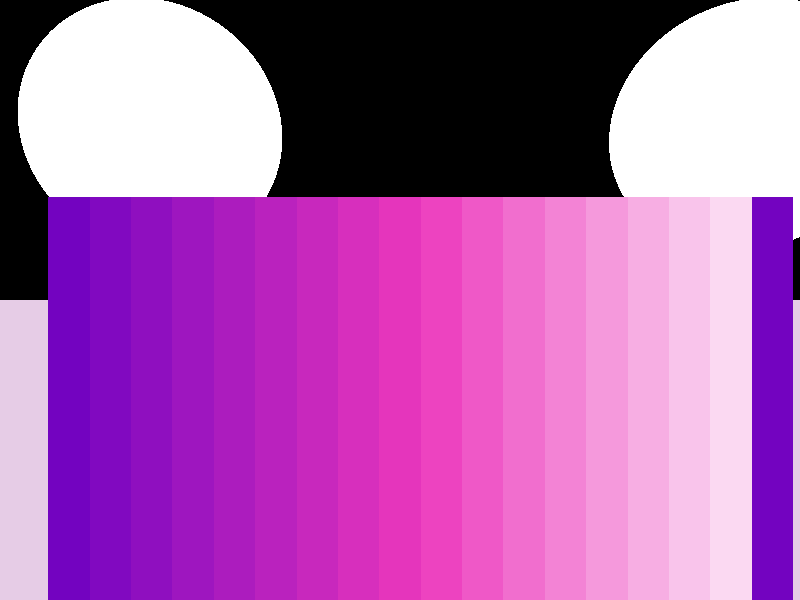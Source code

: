 camera {
  location <0, 0, -15>  
  up <0, 1, 0>  
  right <1.333, 0, 0>  
  look_at <0, 0, 0>  
}

light_source {<10, 10, -10> color rgb <3.5, 3.5, 3.5>}

light_source {<-10, 10, -10> color rgb <1.5, 1.5, 1.5>}

plane { <0, 1, 0>, -12
  pigment { color rgb <0.9, 0.8, 0.9> }
  finish {
     ambient 0.3 diffuse 0.5 specular 0 roughness 0 ior 0 reflection 0.6 refraction 0
  }
  translate <0, 0, 0>
  scale <1, 1, 1>
  rotate <0, 0, 0>
}

box { <-0.5, -0.5, -0.5>, <0.5, 0.5, 0.5>
  pigment { color rgb <0.45098, 0.0117647, 0.752941> }
  finish {
     ambient 0.2 diffuse 0.4 specular 0 roughness 0 ior 0 reflection 0.8 refraction 0
  }
  translate <-8, -7, 0>
  scale <1, 1, 1>
  rotate <0, 0, 0>
}

box { <-0.5, -0.5, -0.5>, <0.5, 0.5, 0.5>
  pigment { color rgb <0.45098, 0.0117647, 0.752941> }
  finish {
     ambient 0.2 diffuse 0.4 specular 0 roughness 0 ior 0 reflection 0.8 refraction 0
  }
  translate <-8, -6, 0>
  scale <1, 1, 1>
  rotate <0, 0, 0>
}

box { <-0.5, -0.5, -0.5>, <0.5, 0.5, 0.5>
  pigment { color rgb <0.45098, 0.0117647, 0.752941> }
  finish {
     ambient 0.2 diffuse 0.4 specular 0 roughness 0 ior 0 reflection 0.8 refraction 0
  }
  translate <-8, -5, 0>
  scale <1, 1, 1>
  rotate <0, 0, 0>
}

box { <-0.5, -0.5, -0.5>, <0.5, 0.5, 0.5>
  pigment { color rgb <0.45098, 0.0117647, 0.752941> }
  finish {
     ambient 0.2 diffuse 0.4 specular 0 roughness 0 ior 0 reflection 0.8 refraction 0
  }
  translate <-8, -4, 0>
  scale <1, 1, 1>
  rotate <0, 0, 0>
}

box { <-0.5, -0.5, -0.5>, <0.5, 0.5, 0.5>
  pigment { color rgb <0.45098, 0.0117647, 0.752941> }
  finish {
     ambient 0.2 diffuse 0.4 specular 0 roughness 0 ior 0 reflection 0.8 refraction 0
  }
  translate <-8, -3, 0>
  scale <1, 1, 1>
  rotate <0, 0, 0>
}

box { <-0.5, -0.5, -0.5>, <0.5, 0.5, 0.5>
  pigment { color rgb <0.45098, 0.0117647, 0.752941> }
  finish {
     ambient 0.2 diffuse 0.4 specular 0 roughness 0 ior 0 reflection 0.8 refraction 0
  }
  translate <-8, -2, 0>
  scale <1, 1, 1>
  rotate <0, 0, 0>
}

box { <-0.5, -0.5, -0.5>, <0.5, 0.5, 0.5>
  pigment { color rgb <0.45098, 0.0117647, 0.752941> }
  finish {
     ambient 0.2 diffuse 0.4 specular 0 roughness 0 ior 0 reflection 0.8 refraction 0
  }
  translate <-8, -1, 0>
  scale <1, 1, 1>
  rotate <0, 0, 0>
}

box { <-0.5, -0.5, -0.5>, <0.5, 0.5, 0.5>
  pigment { color rgb <0.45098, 0.0117647, 0.752941> }
  finish {
     ambient 0.2 diffuse 0.4 specular 0 roughness 0 ior 0 reflection 0.8 refraction 0
  }
  translate <-8, 0, 0>
  scale <1, 1, 1>
  rotate <0, 0, 0>
}

box { <-0.5, -0.5, -0.5>, <0.5, 0.5, 0.5>
  pigment { color rgb <0.45098, 0.0117647, 0.752941> }
  finish {
     ambient 0.2 diffuse 0.4 specular 0 roughness 0 ior 0 reflection 0.8 refraction 0
  }
  translate <-8, 1, 0>
  scale <1, 1, 1>
  rotate <0, 0, 0>
}

box { <-0.5, -0.5, -0.5>, <0.5, 0.5, 0.5>
  pigment { color rgb <0.45098, 0.0117647, 0.752941> }
  finish {
     ambient 0.2 diffuse 0.4 specular 0 roughness 0 ior 0 reflection 0.8 refraction 0
  }
  translate <-8, 2, 0>
  scale <1, 1, 1>
  rotate <0, 0, 0>
}

box { <-0.5, -0.5, -0.5>, <0.5, 0.5, 0.5>
  pigment { color rgb <0.506805, 0.0362168, 0.751096> }
  finish {
     ambient 0.2 diffuse 0.4 specular 0 roughness 0 ior 0 reflection 0.8 refraction 0
  }
  translate <-7, -7, 0>
  scale <1, 1, 1>
  rotate <0, 0, 0>
}

box { <-0.5, -0.5, -0.5>, <0.5, 0.5, 0.5>
  pigment { color rgb <0.506805, 0.0362168, 0.751096> }
  finish {
     ambient 0.2 diffuse 0.4 specular 0 roughness 0 ior 0 reflection 0.8 refraction 0
  }
  translate <-7, -6, 0>
  scale <1, 1, 1>
  rotate <0, 0, 0>
}

box { <-0.5, -0.5, -0.5>, <0.5, 0.5, 0.5>
  pigment { color rgb <0.506805, 0.0362168, 0.751096> }
  finish {
     ambient 0.2 diffuse 0.4 specular 0 roughness 0 ior 0 reflection 0.8 refraction 0
  }
  translate <-7, -5, 0>
  scale <1, 1, 1>
  rotate <0, 0, 0>
}

box { <-0.5, -0.5, -0.5>, <0.5, 0.5, 0.5>
  pigment { color rgb <0.506805, 0.0362168, 0.751096> }
  finish {
     ambient 0.2 diffuse 0.4 specular 0 roughness 0 ior 0 reflection 0.8 refraction 0
  }
  translate <-7, -4, 0>
  scale <1, 1, 1>
  rotate <0, 0, 0>
}

box { <-0.5, -0.5, -0.5>, <0.5, 0.5, 0.5>
  pigment { color rgb <0.506805, 0.0362168, 0.751096> }
  finish {
     ambient 0.2 diffuse 0.4 specular 0 roughness 0 ior 0 reflection 0.8 refraction 0
  }
  translate <-7, -3, 0>
  scale <1, 1, 1>
  rotate <0, 0, 0>
}

box { <-0.5, -0.5, -0.5>, <0.5, 0.5, 0.5>
  pigment { color rgb <0.506805, 0.0362168, 0.751096> }
  finish {
     ambient 0.2 diffuse 0.4 specular 0 roughness 0 ior 0 reflection 0.8 refraction 0
  }
  translate <-7, -2, 0>
  scale <1, 1, 1>
  rotate <0, 0, 0>
}

box { <-0.5, -0.5, -0.5>, <0.5, 0.5, 0.5>
  pigment { color rgb <0.506805, 0.0362168, 0.751096> }
  finish {
     ambient 0.2 diffuse 0.4 specular 0 roughness 0 ior 0 reflection 0.8 refraction 0
  }
  translate <-7, -1, 0>
  scale <1, 1, 1>
  rotate <0, 0, 0>
}

box { <-0.5, -0.5, -0.5>, <0.5, 0.5, 0.5>
  pigment { color rgb <0.506805, 0.0362168, 0.751096> }
  finish {
     ambient 0.2 diffuse 0.4 specular 0 roughness 0 ior 0 reflection 0.8 refraction 0
  }
  translate <-7, 0, 0>
  scale <1, 1, 1>
  rotate <0, 0, 0>
}

box { <-0.5, -0.5, -0.5>, <0.5, 0.5, 0.5>
  pigment { color rgb <0.506805, 0.0362168, 0.751096> }
  finish {
     ambient 0.2 diffuse 0.4 specular 0 roughness 0 ior 0 reflection 0.8 refraction 0
  }
  translate <-7, 1, 0>
  scale <1, 1, 1>
  rotate <0, 0, 0>
}

box { <-0.5, -0.5, -0.5>, <0.5, 0.5, 0.5>
  pigment { color rgb <0.506805, 0.0362168, 0.751096> }
  finish {
     ambient 0.2 diffuse 0.4 specular 0 roughness 0 ior 0 reflection 0.8 refraction 0
  }
  translate <-7, 2, 0>
  scale <1, 1, 1>
  rotate <0, 0, 0>
}

box { <-0.5, -0.5, -0.5>, <0.5, 0.5, 0.5>
  pigment { color rgb <0.56263, 0.060669, 0.74925> }
  finish {
     ambient 0.2 diffuse 0.4 specular 0 roughness 0 ior 0 reflection 0.8 refraction 0
  }
  translate <-6, -7, 0>
  scale <1, 1, 1>
  rotate <0, 0, 0>
}

box { <-0.5, -0.5, -0.5>, <0.5, 0.5, 0.5>
  pigment { color rgb <0.56263, 0.060669, 0.74925> }
  finish {
     ambient 0.2 diffuse 0.4 specular 0 roughness 0 ior 0 reflection 0.8 refraction 0
  }
  translate <-6, -6, 0>
  scale <1, 1, 1>
  rotate <0, 0, 0>
}

box { <-0.5, -0.5, -0.5>, <0.5, 0.5, 0.5>
  pigment { color rgb <0.56263, 0.060669, 0.74925> }
  finish {
     ambient 0.2 diffuse 0.4 specular 0 roughness 0 ior 0 reflection 0.8 refraction 0
  }
  translate <-6, -5, 0>
  scale <1, 1, 1>
  rotate <0, 0, 0>
}

box { <-0.5, -0.5, -0.5>, <0.5, 0.5, 0.5>
  pigment { color rgb <0.56263, 0.060669, 0.74925> }
  finish {
     ambient 0.2 diffuse 0.4 specular 0 roughness 0 ior 0 reflection 0.8 refraction 0
  }
  translate <-6, -4, 0>
  scale <1, 1, 1>
  rotate <0, 0, 0>
}

box { <-0.5, -0.5, -0.5>, <0.5, 0.5, 0.5>
  pigment { color rgb <0.56263, 0.060669, 0.74925> }
  finish {
     ambient 0.2 diffuse 0.4 specular 0 roughness 0 ior 0 reflection 0.8 refraction 0
  }
  translate <-6, -3, 0>
  scale <1, 1, 1>
  rotate <0, 0, 0>
}

box { <-0.5, -0.5, -0.5>, <0.5, 0.5, 0.5>
  pigment { color rgb <0.56263, 0.060669, 0.74925> }
  finish {
     ambient 0.2 diffuse 0.4 specular 0 roughness 0 ior 0 reflection 0.8 refraction 0
  }
  translate <-6, -2, 0>
  scale <1, 1, 1>
  rotate <0, 0, 0>
}

box { <-0.5, -0.5, -0.5>, <0.5, 0.5, 0.5>
  pigment { color rgb <0.56263, 0.060669, 0.74925> }
  finish {
     ambient 0.2 diffuse 0.4 specular 0 roughness 0 ior 0 reflection 0.8 refraction 0
  }
  translate <-6, -1, 0>
  scale <1, 1, 1>
  rotate <0, 0, 0>
}

box { <-0.5, -0.5, -0.5>, <0.5, 0.5, 0.5>
  pigment { color rgb <0.56263, 0.060669, 0.74925> }
  finish {
     ambient 0.2 diffuse 0.4 specular 0 roughness 0 ior 0 reflection 0.8 refraction 0
  }
  translate <-6, 0, 0>
  scale <1, 1, 1>
  rotate <0, 0, 0>
}

box { <-0.5, -0.5, -0.5>, <0.5, 0.5, 0.5>
  pigment { color rgb <0.56263, 0.060669, 0.74925> }
  finish {
     ambient 0.2 diffuse 0.4 specular 0 roughness 0 ior 0 reflection 0.8 refraction 0
  }
  translate <-6, 1, 0>
  scale <1, 1, 1>
  rotate <0, 0, 0>
}

box { <-0.5, -0.5, -0.5>, <0.5, 0.5, 0.5>
  pigment { color rgb <0.56263, 0.060669, 0.74925> }
  finish {
     ambient 0.2 diffuse 0.4 specular 0 roughness 0 ior 0 reflection 0.8 refraction 0
  }
  translate <-6, 2, 0>
  scale <1, 1, 1>
  rotate <0, 0, 0>
}

box { <-0.5, -0.5, -0.5>, <0.5, 0.5, 0.5>
  pigment { color rgb <0.618454, 0.0851211, 0.747405> }
  finish {
     ambient 0.2 diffuse 0.4 specular 0 roughness 0 ior 0 reflection 0.8 refraction 0
  }
  translate <-5, -7, 0>
  scale <1, 1, 1>
  rotate <0, 0, 0>
}

box { <-0.5, -0.5, -0.5>, <0.5, 0.5, 0.5>
  pigment { color rgb <0.618454, 0.0851211, 0.747405> }
  finish {
     ambient 0.2 diffuse 0.4 specular 0 roughness 0 ior 0 reflection 0.8 refraction 0
  }
  translate <-5, -6, 0>
  scale <1, 1, 1>
  rotate <0, 0, 0>
}

box { <-0.5, -0.5, -0.5>, <0.5, 0.5, 0.5>
  pigment { color rgb <0.618454, 0.0851211, 0.747405> }
  finish {
     ambient 0.2 diffuse 0.4 specular 0 roughness 0 ior 0 reflection 0.8 refraction 0
  }
  translate <-5, -5, 0>
  scale <1, 1, 1>
  rotate <0, 0, 0>
}

box { <-0.5, -0.5, -0.5>, <0.5, 0.5, 0.5>
  pigment { color rgb <0.618454, 0.0851211, 0.747405> }
  finish {
     ambient 0.2 diffuse 0.4 specular 0 roughness 0 ior 0 reflection 0.8 refraction 0
  }
  translate <-5, -4, 0>
  scale <1, 1, 1>
  rotate <0, 0, 0>
}

box { <-0.5, -0.5, -0.5>, <0.5, 0.5, 0.5>
  pigment { color rgb <0.618454, 0.0851211, 0.747405> }
  finish {
     ambient 0.2 diffuse 0.4 specular 0 roughness 0 ior 0 reflection 0.8 refraction 0
  }
  translate <-5, -3, 0>
  scale <1, 1, 1>
  rotate <0, 0, 0>
}

box { <-0.5, -0.5, -0.5>, <0.5, 0.5, 0.5>
  pigment { color rgb <0.618454, 0.0851211, 0.747405> }
  finish {
     ambient 0.2 diffuse 0.4 specular 0 roughness 0 ior 0 reflection 0.8 refraction 0
  }
  translate <-5, -2, 0>
  scale <1, 1, 1>
  rotate <0, 0, 0>
}

box { <-0.5, -0.5, -0.5>, <0.5, 0.5, 0.5>
  pigment { color rgb <0.618454, 0.0851211, 0.747405> }
  finish {
     ambient 0.2 diffuse 0.4 specular 0 roughness 0 ior 0 reflection 0.8 refraction 0
  }
  translate <-5, -1, 0>
  scale <1, 1, 1>
  rotate <0, 0, 0>
}

box { <-0.5, -0.5, -0.5>, <0.5, 0.5, 0.5>
  pigment { color rgb <0.618454, 0.0851211, 0.747405> }
  finish {
     ambient 0.2 diffuse 0.4 specular 0 roughness 0 ior 0 reflection 0.8 refraction 0
  }
  translate <-5, 0, 0>
  scale <1, 1, 1>
  rotate <0, 0, 0>
}

box { <-0.5, -0.5, -0.5>, <0.5, 0.5, 0.5>
  pigment { color rgb <0.618454, 0.0851211, 0.747405> }
  finish {
     ambient 0.2 diffuse 0.4 specular 0 roughness 0 ior 0 reflection 0.8 refraction 0
  }
  translate <-5, 1, 0>
  scale <1, 1, 1>
  rotate <0, 0, 0>
}

box { <-0.5, -0.5, -0.5>, <0.5, 0.5, 0.5>
  pigment { color rgb <0.618454, 0.0851211, 0.747405> }
  finish {
     ambient 0.2 diffuse 0.4 specular 0 roughness 0 ior 0 reflection 0.8 refraction 0
  }
  translate <-5, 2, 0>
  scale <1, 1, 1>
  rotate <0, 0, 0>
}

box { <-0.5, -0.5, -0.5>, <0.5, 0.5, 0.5>
  pigment { color rgb <0.674279, 0.109573, 0.745559> }
  finish {
     ambient 0.2 diffuse 0.4 specular 0 roughness 0 ior 0 reflection 0.8 refraction 0
  }
  translate <-4, -7, 0>
  scale <1, 1, 1>
  rotate <0, 0, 0>
}

box { <-0.5, -0.5, -0.5>, <0.5, 0.5, 0.5>
  pigment { color rgb <0.674279, 0.109573, 0.745559> }
  finish {
     ambient 0.2 diffuse 0.4 specular 0 roughness 0 ior 0 reflection 0.8 refraction 0
  }
  translate <-4, -6, 0>
  scale <1, 1, 1>
  rotate <0, 0, 0>
}

box { <-0.5, -0.5, -0.5>, <0.5, 0.5, 0.5>
  pigment { color rgb <0.674279, 0.109573, 0.745559> }
  finish {
     ambient 0.2 diffuse 0.4 specular 0 roughness 0 ior 0 reflection 0.8 refraction 0
  }
  translate <-4, -5, 0>
  scale <1, 1, 1>
  rotate <0, 0, 0>
}

box { <-0.5, -0.5, -0.5>, <0.5, 0.5, 0.5>
  pigment { color rgb <0.674279, 0.109573, 0.745559> }
  finish {
     ambient 0.2 diffuse 0.4 specular 0 roughness 0 ior 0 reflection 0.8 refraction 0
  }
  translate <-4, -4, 0>
  scale <1, 1, 1>
  rotate <0, 0, 0>
}

box { <-0.5, -0.5, -0.5>, <0.5, 0.5, 0.5>
  pigment { color rgb <0.674279, 0.109573, 0.745559> }
  finish {
     ambient 0.2 diffuse 0.4 specular 0 roughness 0 ior 0 reflection 0.8 refraction 0
  }
  translate <-4, -3, 0>
  scale <1, 1, 1>
  rotate <0, 0, 0>
}

box { <-0.5, -0.5, -0.5>, <0.5, 0.5, 0.5>
  pigment { color rgb <0.674279, 0.109573, 0.745559> }
  finish {
     ambient 0.2 diffuse 0.4 specular 0 roughness 0 ior 0 reflection 0.8 refraction 0
  }
  translate <-4, -2, 0>
  scale <1, 1, 1>
  rotate <0, 0, 0>
}

box { <-0.5, -0.5, -0.5>, <0.5, 0.5, 0.5>
  pigment { color rgb <0.674279, 0.109573, 0.745559> }
  finish {
     ambient 0.2 diffuse 0.4 specular 0 roughness 0 ior 0 reflection 0.8 refraction 0
  }
  translate <-4, -1, 0>
  scale <1, 1, 1>
  rotate <0, 0, 0>
}

box { <-0.5, -0.5, -0.5>, <0.5, 0.5, 0.5>
  pigment { color rgb <0.674279, 0.109573, 0.745559> }
  finish {
     ambient 0.2 diffuse 0.4 specular 0 roughness 0 ior 0 reflection 0.8 refraction 0
  }
  translate <-4, 0, 0>
  scale <1, 1, 1>
  rotate <0, 0, 0>
}

box { <-0.5, -0.5, -0.5>, <0.5, 0.5, 0.5>
  pigment { color rgb <0.674279, 0.109573, 0.745559> }
  finish {
     ambient 0.2 diffuse 0.4 specular 0 roughness 0 ior 0 reflection 0.8 refraction 0
  }
  translate <-4, 1, 0>
  scale <1, 1, 1>
  rotate <0, 0, 0>
}

box { <-0.5, -0.5, -0.5>, <0.5, 0.5, 0.5>
  pigment { color rgb <0.674279, 0.109573, 0.745559> }
  finish {
     ambient 0.2 diffuse 0.4 specular 0 roughness 0 ior 0 reflection 0.8 refraction 0
  }
  translate <-4, 2, 0>
  scale <1, 1, 1>
  rotate <0, 0, 0>
}

box { <-0.5, -0.5, -0.5>, <0.5, 0.5, 0.5>
  pigment { color rgb <0.730104, 0.134025, 0.743714> }
  finish {
     ambient 0.2 diffuse 0.4 specular 0 roughness 0 ior 0 reflection 0.8 refraction 0
  }
  translate <-3, -7, 0>
  scale <1, 1, 1>
  rotate <0, 0, 0>
}

box { <-0.5, -0.5, -0.5>, <0.5, 0.5, 0.5>
  pigment { color rgb <0.730104, 0.134025, 0.743714> }
  finish {
     ambient 0.2 diffuse 0.4 specular 0 roughness 0 ior 0 reflection 0.8 refraction 0
  }
  translate <-3, -6, 0>
  scale <1, 1, 1>
  rotate <0, 0, 0>
}

box { <-0.5, -0.5, -0.5>, <0.5, 0.5, 0.5>
  pigment { color rgb <0.730104, 0.134025, 0.743714> }
  finish {
     ambient 0.2 diffuse 0.4 specular 0 roughness 0 ior 0 reflection 0.8 refraction 0
  }
  translate <-3, -5, 0>
  scale <1, 1, 1>
  rotate <0, 0, 0>
}

box { <-0.5, -0.5, -0.5>, <0.5, 0.5, 0.5>
  pigment { color rgb <0.730104, 0.134025, 0.743714> }
  finish {
     ambient 0.2 diffuse 0.4 specular 0 roughness 0 ior 0 reflection 0.8 refraction 0
  }
  translate <-3, -4, 0>
  scale <1, 1, 1>
  rotate <0, 0, 0>
}

box { <-0.5, -0.5, -0.5>, <0.5, 0.5, 0.5>
  pigment { color rgb <0.730104, 0.134025, 0.743714> }
  finish {
     ambient 0.2 diffuse 0.4 specular 0 roughness 0 ior 0 reflection 0.8 refraction 0
  }
  translate <-3, -3, 0>
  scale <1, 1, 1>
  rotate <0, 0, 0>
}

box { <-0.5, -0.5, -0.5>, <0.5, 0.5, 0.5>
  pigment { color rgb <0.730104, 0.134025, 0.743714> }
  finish {
     ambient 0.2 diffuse 0.4 specular 0 roughness 0 ior 0 reflection 0.8 refraction 0
  }
  translate <-3, -2, 0>
  scale <1, 1, 1>
  rotate <0, 0, 0>
}

box { <-0.5, -0.5, -0.5>, <0.5, 0.5, 0.5>
  pigment { color rgb <0.730104, 0.134025, 0.743714> }
  finish {
     ambient 0.2 diffuse 0.4 specular 0 roughness 0 ior 0 reflection 0.8 refraction 0
  }
  translate <-3, -1, 0>
  scale <1, 1, 1>
  rotate <0, 0, 0>
}

box { <-0.5, -0.5, -0.5>, <0.5, 0.5, 0.5>
  pigment { color rgb <0.730104, 0.134025, 0.743714> }
  finish {
     ambient 0.2 diffuse 0.4 specular 0 roughness 0 ior 0 reflection 0.8 refraction 0
  }
  translate <-3, 0, 0>
  scale <1, 1, 1>
  rotate <0, 0, 0>
}

box { <-0.5, -0.5, -0.5>, <0.5, 0.5, 0.5>
  pigment { color rgb <0.730104, 0.134025, 0.743714> }
  finish {
     ambient 0.2 diffuse 0.4 specular 0 roughness 0 ior 0 reflection 0.8 refraction 0
  }
  translate <-3, 1, 0>
  scale <1, 1, 1>
  rotate <0, 0, 0>
}

box { <-0.5, -0.5, -0.5>, <0.5, 0.5, 0.5>
  pigment { color rgb <0.730104, 0.134025, 0.743714> }
  finish {
     ambient 0.2 diffuse 0.4 specular 0 roughness 0 ior 0 reflection 0.8 refraction 0
  }
  translate <-3, 2, 0>
  scale <1, 1, 1>
  rotate <0, 0, 0>
}

box { <-0.5, -0.5, -0.5>, <0.5, 0.5, 0.5>
  pigment { color rgb <0.785928, 0.158478, 0.741869> }
  finish {
     ambient 0.2 diffuse 0.4 specular 0 roughness 0 ior 0 reflection 0.8 refraction 0
  }
  translate <-2, -7, 0>
  scale <1, 1, 1>
  rotate <0, 0, 0>
}

box { <-0.5, -0.5, -0.5>, <0.5, 0.5, 0.5>
  pigment { color rgb <0.785928, 0.158478, 0.741869> }
  finish {
     ambient 0.2 diffuse 0.4 specular 0 roughness 0 ior 0 reflection 0.8 refraction 0
  }
  translate <-2, -6, 0>
  scale <1, 1, 1>
  rotate <0, 0, 0>
}

box { <-0.5, -0.5, -0.5>, <0.5, 0.5, 0.5>
  pigment { color rgb <0.785928, 0.158478, 0.741869> }
  finish {
     ambient 0.2 diffuse 0.4 specular 0 roughness 0 ior 0 reflection 0.8 refraction 0
  }
  translate <-2, -5, 0>
  scale <1, 1, 1>
  rotate <0, 0, 0>
}

box { <-0.5, -0.5, -0.5>, <0.5, 0.5, 0.5>
  pigment { color rgb <0.785928, 0.158478, 0.741869> }
  finish {
     ambient 0.2 diffuse 0.4 specular 0 roughness 0 ior 0 reflection 0.8 refraction 0
  }
  translate <-2, -4, 0>
  scale <1, 1, 1>
  rotate <0, 0, 0>
}

box { <-0.5, -0.5, -0.5>, <0.5, 0.5, 0.5>
  pigment { color rgb <0.785928, 0.158478, 0.741869> }
  finish {
     ambient 0.2 diffuse 0.4 specular 0 roughness 0 ior 0 reflection 0.8 refraction 0
  }
  translate <-2, -3, 0>
  scale <1, 1, 1>
  rotate <0, 0, 0>
}

box { <-0.5, -0.5, -0.5>, <0.5, 0.5, 0.5>
  pigment { color rgb <0.785928, 0.158478, 0.741869> }
  finish {
     ambient 0.2 diffuse 0.4 specular 0 roughness 0 ior 0 reflection 0.8 refraction 0
  }
  translate <-2, -2, 0>
  scale <1, 1, 1>
  rotate <0, 0, 0>
}

box { <-0.5, -0.5, -0.5>, <0.5, 0.5, 0.5>
  pigment { color rgb <0.785928, 0.158478, 0.741869> }
  finish {
     ambient 0.2 diffuse 0.4 specular 0 roughness 0 ior 0 reflection 0.8 refraction 0
  }
  translate <-2, -1, 0>
  scale <1, 1, 1>
  rotate <0, 0, 0>
}

box { <-0.5, -0.5, -0.5>, <0.5, 0.5, 0.5>
  pigment { color rgb <0.785928, 0.158478, 0.741869> }
  finish {
     ambient 0.2 diffuse 0.4 specular 0 roughness 0 ior 0 reflection 0.8 refraction 0
  }
  translate <-2, 0, 0>
  scale <1, 1, 1>
  rotate <0, 0, 0>
}

box { <-0.5, -0.5, -0.5>, <0.5, 0.5, 0.5>
  pigment { color rgb <0.785928, 0.158478, 0.741869> }
  finish {
     ambient 0.2 diffuse 0.4 specular 0 roughness 0 ior 0 reflection 0.8 refraction 0
  }
  translate <-2, 1, 0>
  scale <1, 1, 1>
  rotate <0, 0, 0>
}

box { <-0.5, -0.5, -0.5>, <0.5, 0.5, 0.5>
  pigment { color rgb <0.785928, 0.158478, 0.741869> }
  finish {
     ambient 0.2 diffuse 0.4 specular 0 roughness 0 ior 0 reflection 0.8 refraction 0
  }
  translate <-2, 2, 0>
  scale <1, 1, 1>
  rotate <0, 0, 0>
}

box { <-0.5, -0.5, -0.5>, <0.5, 0.5, 0.5>
  pigment { color rgb <0.841753, 0.18293, 0.740023> }
  finish {
     ambient 0.2 diffuse 0.4 specular 0 roughness 0 ior 0 reflection 0.8 refraction 0
  }
  translate <-1, -7, 0>
  scale <1, 1, 1>
  rotate <0, 0, 0>
}

box { <-0.5, -0.5, -0.5>, <0.5, 0.5, 0.5>
  pigment { color rgb <0.841753, 0.18293, 0.740023> }
  finish {
     ambient 0.2 diffuse 0.4 specular 0 roughness 0 ior 0 reflection 0.8 refraction 0
  }
  translate <-1, -6, 0>
  scale <1, 1, 1>
  rotate <0, 0, 0>
}

box { <-0.5, -0.5, -0.5>, <0.5, 0.5, 0.5>
  pigment { color rgb <0.841753, 0.18293, 0.740023> }
  finish {
     ambient 0.2 diffuse 0.4 specular 0 roughness 0 ior 0 reflection 0.8 refraction 0
  }
  translate <-1, -5, 0>
  scale <1, 1, 1>
  rotate <0, 0, 0>
}

box { <-0.5, -0.5, -0.5>, <0.5, 0.5, 0.5>
  pigment { color rgb <0.841753, 0.18293, 0.740023> }
  finish {
     ambient 0.2 diffuse 0.4 specular 0 roughness 0 ior 0 reflection 0.8 refraction 0
  }
  translate <-1, -4, 0>
  scale <1, 1, 1>
  rotate <0, 0, 0>
}

box { <-0.5, -0.5, -0.5>, <0.5, 0.5, 0.5>
  pigment { color rgb <0.841753, 0.18293, 0.740023> }
  finish {
     ambient 0.2 diffuse 0.4 specular 0 roughness 0 ior 0 reflection 0.8 refraction 0
  }
  translate <-1, -3, 0>
  scale <1, 1, 1>
  rotate <0, 0, 0>
}

box { <-0.5, -0.5, -0.5>, <0.5, 0.5, 0.5>
  pigment { color rgb <0.841753, 0.18293, 0.740023> }
  finish {
     ambient 0.2 diffuse 0.4 specular 0 roughness 0 ior 0 reflection 0.8 refraction 0
  }
  translate <-1, -2, 0>
  scale <1, 1, 1>
  rotate <0, 0, 0>
}

box { <-0.5, -0.5, -0.5>, <0.5, 0.5, 0.5>
  pigment { color rgb <0.841753, 0.18293, 0.740023> }
  finish {
     ambient 0.2 diffuse 0.4 specular 0 roughness 0 ior 0 reflection 0.8 refraction 0
  }
  translate <-1, -1, 0>
  scale <1, 1, 1>
  rotate <0, 0, 0>
}

box { <-0.5, -0.5, -0.5>, <0.5, 0.5, 0.5>
  pigment { color rgb <0.841753, 0.18293, 0.740023> }
  finish {
     ambient 0.2 diffuse 0.4 specular 0 roughness 0 ior 0 reflection 0.8 refraction 0
  }
  translate <-1, 0, 0>
  scale <1, 1, 1>
  rotate <0, 0, 0>
}

box { <-0.5, -0.5, -0.5>, <0.5, 0.5, 0.5>
  pigment { color rgb <0.841753, 0.18293, 0.740023> }
  finish {
     ambient 0.2 diffuse 0.4 specular 0 roughness 0 ior 0 reflection 0.8 refraction 0
  }
  translate <-1, 1, 0>
  scale <1, 1, 1>
  rotate <0, 0, 0>
}

box { <-0.5, -0.5, -0.5>, <0.5, 0.5, 0.5>
  pigment { color rgb <0.841753, 0.18293, 0.740023> }
  finish {
     ambient 0.2 diffuse 0.4 specular 0 roughness 0 ior 0 reflection 0.8 refraction 0
  }
  translate <-1, 2, 0>
  scale <1, 1, 1>
  rotate <0, 0, 0>
}

box { <-0.5, -0.5, -0.5>, <0.5, 0.5, 0.5>
  pigment { color rgb <0.897578, 0.207382, 0.738178> }
  finish {
     ambient 0.2 diffuse 0.4 specular 0 roughness 0 ior 0 reflection 0.8 refraction 0
  }
  translate <0, -7, 0>
  scale <1, 1, 1>
  rotate <0, 0, 0>
}

box { <-0.5, -0.5, -0.5>, <0.5, 0.5, 0.5>
  pigment { color rgb <0.897578, 0.207382, 0.738178> }
  finish {
     ambient 0.2 diffuse 0.4 specular 0 roughness 0 ior 0 reflection 0.8 refraction 0
  }
  translate <0, -6, 0>
  scale <1, 1, 1>
  rotate <0, 0, 0>
}

box { <-0.5, -0.5, -0.5>, <0.5, 0.5, 0.5>
  pigment { color rgb <0.897578, 0.207382, 0.738178> }
  finish {
     ambient 0.2 diffuse 0.4 specular 0 roughness 0 ior 0 reflection 0.8 refraction 0
  }
  translate <0, -5, 0>
  scale <1, 1, 1>
  rotate <0, 0, 0>
}

box { <-0.5, -0.5, -0.5>, <0.5, 0.5, 0.5>
  pigment { color rgb <0.897578, 0.207382, 0.738178> }
  finish {
     ambient 0.2 diffuse 0.4 specular 0 roughness 0 ior 0 reflection 0.8 refraction 0
  }
  translate <0, -4, 0>
  scale <1, 1, 1>
  rotate <0, 0, 0>
}

box { <-0.5, -0.5, -0.5>, <0.5, 0.5, 0.5>
  pigment { color rgb <0.897578, 0.207382, 0.738178> }
  finish {
     ambient 0.2 diffuse 0.4 specular 0 roughness 0 ior 0 reflection 0.8 refraction 0
  }
  translate <0, -3, 0>
  scale <1, 1, 1>
  rotate <0, 0, 0>
}

box { <-0.5, -0.5, -0.5>, <0.5, 0.5, 0.5>
  pigment { color rgb <0.897578, 0.207382, 0.738178> }
  finish {
     ambient 0.2 diffuse 0.4 specular 0 roughness 0 ior 0 reflection 0.8 refraction 0
  }
  translate <0, -2, 0>
  scale <1, 1, 1>
  rotate <0, 0, 0>
}

box { <-0.5, -0.5, -0.5>, <0.5, 0.5, 0.5>
  pigment { color rgb <0.897578, 0.207382, 0.738178> }
  finish {
     ambient 0.2 diffuse 0.4 specular 0 roughness 0 ior 0 reflection 0.8 refraction 0
  }
  translate <0, -1, 0>
  scale <1, 1, 1>
  rotate <0, 0, 0>
}

box { <-0.5, -0.5, -0.5>, <0.5, 0.5, 0.5>
  pigment { color rgb <0.897578, 0.207382, 0.738178> }
  finish {
     ambient 0.2 diffuse 0.4 specular 0 roughness 0 ior 0 reflection 0.8 refraction 0
  }
  translate <0, 0, 0>
  scale <1, 1, 1>
  rotate <0, 0, 0>
}

box { <-0.5, -0.5, -0.5>, <0.5, 0.5, 0.5>
  pigment { color rgb <0.897578, 0.207382, 0.738178> }
  finish {
     ambient 0.2 diffuse 0.4 specular 0 roughness 0 ior 0 reflection 0.8 refraction 0
  }
  translate <0, 1, 0>
  scale <1, 1, 1>
  rotate <0, 0, 0>
}

box { <-0.5, -0.5, -0.5>, <0.5, 0.5, 0.5>
  pigment { color rgb <0.897578, 0.207382, 0.738178> }
  finish {
     ambient 0.2 diffuse 0.4 specular 0 roughness 0 ior 0 reflection 0.8 refraction 0
  }
  translate <0, 2, 0>
  scale <1, 1, 1>
  rotate <0, 0, 0>
}

box { <-0.5, -0.5, -0.5>, <0.5, 0.5, 0.5>
  pigment { color rgb <0.929412, 0.261822, 0.751326> }
  finish {
     ambient 0.2 diffuse 0.4 specular 0 roughness 0 ior 0 reflection 0.8 refraction 0
  }
  translate <1, -7, 0>
  scale <1, 1, 1>
  rotate <0, 0, 0>
}

box { <-0.5, -0.5, -0.5>, <0.5, 0.5, 0.5>
  pigment { color rgb <0.929412, 0.261822, 0.751326> }
  finish {
     ambient 0.2 diffuse 0.4 specular 0 roughness 0 ior 0 reflection 0.8 refraction 0
  }
  translate <1, -6, 0>
  scale <1, 1, 1>
  rotate <0, 0, 0>
}

box { <-0.5, -0.5, -0.5>, <0.5, 0.5, 0.5>
  pigment { color rgb <0.929412, 0.261822, 0.751326> }
  finish {
     ambient 0.2 diffuse 0.4 specular 0 roughness 0 ior 0 reflection 0.8 refraction 0
  }
  translate <1, -5, 0>
  scale <1, 1, 1>
  rotate <0, 0, 0>
}

box { <-0.5, -0.5, -0.5>, <0.5, 0.5, 0.5>
  pigment { color rgb <0.929412, 0.261822, 0.751326> }
  finish {
     ambient 0.2 diffuse 0.4 specular 0 roughness 0 ior 0 reflection 0.8 refraction 0
  }
  translate <1, -4, 0>
  scale <1, 1, 1>
  rotate <0, 0, 0>
}

box { <-0.5, -0.5, -0.5>, <0.5, 0.5, 0.5>
  pigment { color rgb <0.929412, 0.261822, 0.751326> }
  finish {
     ambient 0.2 diffuse 0.4 specular 0 roughness 0 ior 0 reflection 0.8 refraction 0
  }
  translate <1, -3, 0>
  scale <1, 1, 1>
  rotate <0, 0, 0>
}

box { <-0.5, -0.5, -0.5>, <0.5, 0.5, 0.5>
  pigment { color rgb <0.929412, 0.261822, 0.751326> }
  finish {
     ambient 0.2 diffuse 0.4 specular 0 roughness 0 ior 0 reflection 0.8 refraction 0
  }
  translate <1, -2, 0>
  scale <1, 1, 1>
  rotate <0, 0, 0>
}

box { <-0.5, -0.5, -0.5>, <0.5, 0.5, 0.5>
  pigment { color rgb <0.929412, 0.261822, 0.751326> }
  finish {
     ambient 0.2 diffuse 0.4 specular 0 roughness 0 ior 0 reflection 0.8 refraction 0
  }
  translate <1, -1, 0>
  scale <1, 1, 1>
  rotate <0, 0, 0>
}

box { <-0.5, -0.5, -0.5>, <0.5, 0.5, 0.5>
  pigment { color rgb <0.929412, 0.261822, 0.751326> }
  finish {
     ambient 0.2 diffuse 0.4 specular 0 roughness 0 ior 0 reflection 0.8 refraction 0
  }
  translate <1, 0, 0>
  scale <1, 1, 1>
  rotate <0, 0, 0>
}

box { <-0.5, -0.5, -0.5>, <0.5, 0.5, 0.5>
  pigment { color rgb <0.929412, 0.261822, 0.751326> }
  finish {
     ambient 0.2 diffuse 0.4 specular 0 roughness 0 ior 0 reflection 0.8 refraction 0
  }
  translate <1, 1, 0>
  scale <1, 1, 1>
  rotate <0, 0, 0>
}

box { <-0.5, -0.5, -0.5>, <0.5, 0.5, 0.5>
  pigment { color rgb <0.929412, 0.261822, 0.751326> }
  finish {
     ambient 0.2 diffuse 0.4 specular 0 roughness 0 ior 0 reflection 0.8 refraction 0
  }
  translate <1, 2, 0>
  scale <1, 1, 1>
  rotate <0, 0, 0>
}

box { <-0.5, -0.5, -0.5>, <0.5, 0.5, 0.5>
  pigment { color rgb <0.937255, 0.346251, 0.779469> }
  finish {
     ambient 0.2 diffuse 0.4 specular 0 roughness 0 ior 0 reflection 0.8 refraction 0
  }
  translate <2, -7, 0>
  scale <1, 1, 1>
  rotate <0, 0, 0>
}

box { <-0.5, -0.5, -0.5>, <0.5, 0.5, 0.5>
  pigment { color rgb <0.937255, 0.346251, 0.779469> }
  finish {
     ambient 0.2 diffuse 0.4 specular 0 roughness 0 ior 0 reflection 0.8 refraction 0
  }
  translate <2, -6, 0>
  scale <1, 1, 1>
  rotate <0, 0, 0>
}

box { <-0.5, -0.5, -0.5>, <0.5, 0.5, 0.5>
  pigment { color rgb <0.937255, 0.346251, 0.779469> }
  finish {
     ambient 0.2 diffuse 0.4 specular 0 roughness 0 ior 0 reflection 0.8 refraction 0
  }
  translate <2, -5, 0>
  scale <1, 1, 1>
  rotate <0, 0, 0>
}

box { <-0.5, -0.5, -0.5>, <0.5, 0.5, 0.5>
  pigment { color rgb <0.937255, 0.346251, 0.779469> }
  finish {
     ambient 0.2 diffuse 0.4 specular 0 roughness 0 ior 0 reflection 0.8 refraction 0
  }
  translate <2, -4, 0>
  scale <1, 1, 1>
  rotate <0, 0, 0>
}

box { <-0.5, -0.5, -0.5>, <0.5, 0.5, 0.5>
  pigment { color rgb <0.937255, 0.346251, 0.779469> }
  finish {
     ambient 0.2 diffuse 0.4 specular 0 roughness 0 ior 0 reflection 0.8 refraction 0
  }
  translate <2, -3, 0>
  scale <1, 1, 1>
  rotate <0, 0, 0>
}

box { <-0.5, -0.5, -0.5>, <0.5, 0.5, 0.5>
  pigment { color rgb <0.937255, 0.346251, 0.779469> }
  finish {
     ambient 0.2 diffuse 0.4 specular 0 roughness 0 ior 0 reflection 0.8 refraction 0
  }
  translate <2, -2, 0>
  scale <1, 1, 1>
  rotate <0, 0, 0>
}

box { <-0.5, -0.5, -0.5>, <0.5, 0.5, 0.5>
  pigment { color rgb <0.937255, 0.346251, 0.779469> }
  finish {
     ambient 0.2 diffuse 0.4 specular 0 roughness 0 ior 0 reflection 0.8 refraction 0
  }
  translate <2, -1, 0>
  scale <1, 1, 1>
  rotate <0, 0, 0>
}

box { <-0.5, -0.5, -0.5>, <0.5, 0.5, 0.5>
  pigment { color rgb <0.937255, 0.346251, 0.779469> }
  finish {
     ambient 0.2 diffuse 0.4 specular 0 roughness 0 ior 0 reflection 0.8 refraction 0
  }
  translate <2, 0, 0>
  scale <1, 1, 1>
  rotate <0, 0, 0>
}

box { <-0.5, -0.5, -0.5>, <0.5, 0.5, 0.5>
  pigment { color rgb <0.937255, 0.346251, 0.779469> }
  finish {
     ambient 0.2 diffuse 0.4 specular 0 roughness 0 ior 0 reflection 0.8 refraction 0
  }
  translate <2, 1, 0>
  scale <1, 1, 1>
  rotate <0, 0, 0>
}

box { <-0.5, -0.5, -0.5>, <0.5, 0.5, 0.5>
  pigment { color rgb <0.937255, 0.346251, 0.779469> }
  finish {
     ambient 0.2 diffuse 0.4 specular 0 roughness 0 ior 0 reflection 0.8 refraction 0
  }
  translate <2, 2, 0>
  scale <1, 1, 1>
  rotate <0, 0, 0>
}

box { <-0.5, -0.5, -0.5>, <0.5, 0.5, 0.5>
  pigment { color rgb <0.945098, 0.430681, 0.807612> }
  finish {
     ambient 0.2 diffuse 0.4 specular 0 roughness 0 ior 0 reflection 0.8 refraction 0
  }
  translate <3, -7, 0>
  scale <1, 1, 1>
  rotate <0, 0, 0>
}

box { <-0.5, -0.5, -0.5>, <0.5, 0.5, 0.5>
  pigment { color rgb <0.945098, 0.430681, 0.807612> }
  finish {
     ambient 0.2 diffuse 0.4 specular 0 roughness 0 ior 0 reflection 0.8 refraction 0
  }
  translate <3, -6, 0>
  scale <1, 1, 1>
  rotate <0, 0, 0>
}

box { <-0.5, -0.5, -0.5>, <0.5, 0.5, 0.5>
  pigment { color rgb <0.945098, 0.430681, 0.807612> }
  finish {
     ambient 0.2 diffuse 0.4 specular 0 roughness 0 ior 0 reflection 0.8 refraction 0
  }
  translate <3, -5, 0>
  scale <1, 1, 1>
  rotate <0, 0, 0>
}

box { <-0.5, -0.5, -0.5>, <0.5, 0.5, 0.5>
  pigment { color rgb <0.945098, 0.430681, 0.807612> }
  finish {
     ambient 0.2 diffuse 0.4 specular 0 roughness 0 ior 0 reflection 0.8 refraction 0
  }
  translate <3, -4, 0>
  scale <1, 1, 1>
  rotate <0, 0, 0>
}

box { <-0.5, -0.5, -0.5>, <0.5, 0.5, 0.5>
  pigment { color rgb <0.945098, 0.430681, 0.807612> }
  finish {
     ambient 0.2 diffuse 0.4 specular 0 roughness 0 ior 0 reflection 0.8 refraction 0
  }
  translate <3, -3, 0>
  scale <1, 1, 1>
  rotate <0, 0, 0>
}

box { <-0.5, -0.5, -0.5>, <0.5, 0.5, 0.5>
  pigment { color rgb <0.945098, 0.430681, 0.807612> }
  finish {
     ambient 0.2 diffuse 0.4 specular 0 roughness 0 ior 0 reflection 0.8 refraction 0
  }
  translate <3, -2, 0>
  scale <1, 1, 1>
  rotate <0, 0, 0>
}

box { <-0.5, -0.5, -0.5>, <0.5, 0.5, 0.5>
  pigment { color rgb <0.945098, 0.430681, 0.807612> }
  finish {
     ambient 0.2 diffuse 0.4 specular 0 roughness 0 ior 0 reflection 0.8 refraction 0
  }
  translate <3, -1, 0>
  scale <1, 1, 1>
  rotate <0, 0, 0>
}

box { <-0.5, -0.5, -0.5>, <0.5, 0.5, 0.5>
  pigment { color rgb <0.945098, 0.430681, 0.807612> }
  finish {
     ambient 0.2 diffuse 0.4 specular 0 roughness 0 ior 0 reflection 0.8 refraction 0
  }
  translate <3, 0, 0>
  scale <1, 1, 1>
  rotate <0, 0, 0>
}

box { <-0.5, -0.5, -0.5>, <0.5, 0.5, 0.5>
  pigment { color rgb <0.945098, 0.430681, 0.807612> }
  finish {
     ambient 0.2 diffuse 0.4 specular 0 roughness 0 ior 0 reflection 0.8 refraction 0
  }
  translate <3, 1, 0>
  scale <1, 1, 1>
  rotate <0, 0, 0>
}

box { <-0.5, -0.5, -0.5>, <0.5, 0.5, 0.5>
  pigment { color rgb <0.945098, 0.430681, 0.807612> }
  finish {
     ambient 0.2 diffuse 0.4 specular 0 roughness 0 ior 0 reflection 0.8 refraction 0
  }
  translate <3, 2, 0>
  scale <1, 1, 1>
  rotate <0, 0, 0>
}

box { <-0.5, -0.5, -0.5>, <0.5, 0.5, 0.5>
  pigment { color rgb <0.952941, 0.51511, 0.835755> }
  finish {
     ambient 0.2 diffuse 0.4 specular 0 roughness 0 ior 0 reflection 0.8 refraction 0
  }
  translate <4, -7, 0>
  scale <1, 1, 1>
  rotate <0, 0, 0>
}

box { <-0.5, -0.5, -0.5>, <0.5, 0.5, 0.5>
  pigment { color rgb <0.952941, 0.51511, 0.835755> }
  finish {
     ambient 0.2 diffuse 0.4 specular 0 roughness 0 ior 0 reflection 0.8 refraction 0
  }
  translate <4, -6, 0>
  scale <1, 1, 1>
  rotate <0, 0, 0>
}

box { <-0.5, -0.5, -0.5>, <0.5, 0.5, 0.5>
  pigment { color rgb <0.952941, 0.51511, 0.835755> }
  finish {
     ambient 0.2 diffuse 0.4 specular 0 roughness 0 ior 0 reflection 0.8 refraction 0
  }
  translate <4, -5, 0>
  scale <1, 1, 1>
  rotate <0, 0, 0>
}

box { <-0.5, -0.5, -0.5>, <0.5, 0.5, 0.5>
  pigment { color rgb <0.952941, 0.51511, 0.835755> }
  finish {
     ambient 0.2 diffuse 0.4 specular 0 roughness 0 ior 0 reflection 0.8 refraction 0
  }
  translate <4, -4, 0>
  scale <1, 1, 1>
  rotate <0, 0, 0>
}

box { <-0.5, -0.5, -0.5>, <0.5, 0.5, 0.5>
  pigment { color rgb <0.952941, 0.51511, 0.835755> }
  finish {
     ambient 0.2 diffuse 0.4 specular 0 roughness 0 ior 0 reflection 0.8 refraction 0
  }
  translate <4, -3, 0>
  scale <1, 1, 1>
  rotate <0, 0, 0>
}

box { <-0.5, -0.5, -0.5>, <0.5, 0.5, 0.5>
  pigment { color rgb <0.952941, 0.51511, 0.835755> }
  finish {
     ambient 0.2 diffuse 0.4 specular 0 roughness 0 ior 0 reflection 0.8 refraction 0
  }
  translate <4, -2, 0>
  scale <1, 1, 1>
  rotate <0, 0, 0>
}

box { <-0.5, -0.5, -0.5>, <0.5, 0.5, 0.5>
  pigment { color rgb <0.952941, 0.51511, 0.835755> }
  finish {
     ambient 0.2 diffuse 0.4 specular 0 roughness 0 ior 0 reflection 0.8 refraction 0
  }
  translate <4, -1, 0>
  scale <1, 1, 1>
  rotate <0, 0, 0>
}

box { <-0.5, -0.5, -0.5>, <0.5, 0.5, 0.5>
  pigment { color rgb <0.952941, 0.51511, 0.835755> }
  finish {
     ambient 0.2 diffuse 0.4 specular 0 roughness 0 ior 0 reflection 0.8 refraction 0
  }
  translate <4, 0, 0>
  scale <1, 1, 1>
  rotate <0, 0, 0>
}

box { <-0.5, -0.5, -0.5>, <0.5, 0.5, 0.5>
  pigment { color rgb <0.952941, 0.51511, 0.835755> }
  finish {
     ambient 0.2 diffuse 0.4 specular 0 roughness 0 ior 0 reflection 0.8 refraction 0
  }
  translate <4, 1, 0>
  scale <1, 1, 1>
  rotate <0, 0, 0>
}

box { <-0.5, -0.5, -0.5>, <0.5, 0.5, 0.5>
  pigment { color rgb <0.952941, 0.51511, 0.835755> }
  finish {
     ambient 0.2 diffuse 0.4 specular 0 roughness 0 ior 0 reflection 0.8 refraction 0
  }
  translate <4, 2, 0>
  scale <1, 1, 1>
  rotate <0, 0, 0>
}

box { <-0.5, -0.5, -0.5>, <0.5, 0.5, 0.5>
  pigment { color rgb <0.960784, 0.599539, 0.863899> }
  finish {
     ambient 0.2 diffuse 0.4 specular 0 roughness 0 ior 0 reflection 0.8 refraction 0
  }
  translate <5, -7, 0>
  scale <1, 1, 1>
  rotate <0, 0, 0>
}

box { <-0.5, -0.5, -0.5>, <0.5, 0.5, 0.5>
  pigment { color rgb <0.960784, 0.599539, 0.863899> }
  finish {
     ambient 0.2 diffuse 0.4 specular 0 roughness 0 ior 0 reflection 0.8 refraction 0
  }
  translate <5, -6, 0>
  scale <1, 1, 1>
  rotate <0, 0, 0>
}

box { <-0.5, -0.5, -0.5>, <0.5, 0.5, 0.5>
  pigment { color rgb <0.960784, 0.599539, 0.863899> }
  finish {
     ambient 0.2 diffuse 0.4 specular 0 roughness 0 ior 0 reflection 0.8 refraction 0
  }
  translate <5, -5, 0>
  scale <1, 1, 1>
  rotate <0, 0, 0>
}

box { <-0.5, -0.5, -0.5>, <0.5, 0.5, 0.5>
  pigment { color rgb <0.960784, 0.599539, 0.863899> }
  finish {
     ambient 0.2 diffuse 0.4 specular 0 roughness 0 ior 0 reflection 0.8 refraction 0
  }
  translate <5, -4, 0>
  scale <1, 1, 1>
  rotate <0, 0, 0>
}

box { <-0.5, -0.5, -0.5>, <0.5, 0.5, 0.5>
  pigment { color rgb <0.960784, 0.599539, 0.863899> }
  finish {
     ambient 0.2 diffuse 0.4 specular 0 roughness 0 ior 0 reflection 0.8 refraction 0
  }
  translate <5, -3, 0>
  scale <1, 1, 1>
  rotate <0, 0, 0>
}

box { <-0.5, -0.5, -0.5>, <0.5, 0.5, 0.5>
  pigment { color rgb <0.960784, 0.599539, 0.863899> }
  finish {
     ambient 0.2 diffuse 0.4 specular 0 roughness 0 ior 0 reflection 0.8 refraction 0
  }
  translate <5, -2, 0>
  scale <1, 1, 1>
  rotate <0, 0, 0>
}

box { <-0.5, -0.5, -0.5>, <0.5, 0.5, 0.5>
  pigment { color rgb <0.960784, 0.599539, 0.863899> }
  finish {
     ambient 0.2 diffuse 0.4 specular 0 roughness 0 ior 0 reflection 0.8 refraction 0
  }
  translate <5, -1, 0>
  scale <1, 1, 1>
  rotate <0, 0, 0>
}

box { <-0.5, -0.5, -0.5>, <0.5, 0.5, 0.5>
  pigment { color rgb <0.960784, 0.599539, 0.863899> }
  finish {
     ambient 0.2 diffuse 0.4 specular 0 roughness 0 ior 0 reflection 0.8 refraction 0
  }
  translate <5, 0, 0>
  scale <1, 1, 1>
  rotate <0, 0, 0>
}

box { <-0.5, -0.5, -0.5>, <0.5, 0.5, 0.5>
  pigment { color rgb <0.960784, 0.599539, 0.863899> }
  finish {
     ambient 0.2 diffuse 0.4 specular 0 roughness 0 ior 0 reflection 0.8 refraction 0
  }
  translate <5, 1, 0>
  scale <1, 1, 1>
  rotate <0, 0, 0>
}

box { <-0.5, -0.5, -0.5>, <0.5, 0.5, 0.5>
  pigment { color rgb <0.960784, 0.599539, 0.863899> }
  finish {
     ambient 0.2 diffuse 0.4 specular 0 roughness 0 ior 0 reflection 0.8 refraction 0
  }
  translate <5, 2, 0>
  scale <1, 1, 1>
  rotate <0, 0, 0>
}

box { <-0.5, -0.5, -0.5>, <0.5, 0.5, 0.5>
  pigment { color rgb <0.968627, 0.683968, 0.892042> }
  finish {
     ambient 0.2 diffuse 0.4 specular 0 roughness 0 ior 0 reflection 0.8 refraction 0
  }
  translate <6, -7, 0>
  scale <1, 1, 1>
  rotate <0, 0, 0>
}

box { <-0.5, -0.5, -0.5>, <0.5, 0.5, 0.5>
  pigment { color rgb <0.968627, 0.683968, 0.892042> }
  finish {
     ambient 0.2 diffuse 0.4 specular 0 roughness 0 ior 0 reflection 0.8 refraction 0
  }
  translate <6, -6, 0>
  scale <1, 1, 1>
  rotate <0, 0, 0>
}

box { <-0.5, -0.5, -0.5>, <0.5, 0.5, 0.5>
  pigment { color rgb <0.968627, 0.683968, 0.892042> }
  finish {
     ambient 0.2 diffuse 0.4 specular 0 roughness 0 ior 0 reflection 0.8 refraction 0
  }
  translate <6, -5, 0>
  scale <1, 1, 1>
  rotate <0, 0, 0>
}

box { <-0.5, -0.5, -0.5>, <0.5, 0.5, 0.5>
  pigment { color rgb <0.968627, 0.683968, 0.892042> }
  finish {
     ambient 0.2 diffuse 0.4 specular 0 roughness 0 ior 0 reflection 0.8 refraction 0
  }
  translate <6, -4, 0>
  scale <1, 1, 1>
  rotate <0, 0, 0>
}

box { <-0.5, -0.5, -0.5>, <0.5, 0.5, 0.5>
  pigment { color rgb <0.968627, 0.683968, 0.892042> }
  finish {
     ambient 0.2 diffuse 0.4 specular 0 roughness 0 ior 0 reflection 0.8 refraction 0
  }
  translate <6, -3, 0>
  scale <1, 1, 1>
  rotate <0, 0, 0>
}

box { <-0.5, -0.5, -0.5>, <0.5, 0.5, 0.5>
  pigment { color rgb <0.968627, 0.683968, 0.892042> }
  finish {
     ambient 0.2 diffuse 0.4 specular 0 roughness 0 ior 0 reflection 0.8 refraction 0
  }
  translate <6, -2, 0>
  scale <1, 1, 1>
  rotate <0, 0, 0>
}

box { <-0.5, -0.5, -0.5>, <0.5, 0.5, 0.5>
  pigment { color rgb <0.968627, 0.683968, 0.892042> }
  finish {
     ambient 0.2 diffuse 0.4 specular 0 roughness 0 ior 0 reflection 0.8 refraction 0
  }
  translate <6, -1, 0>
  scale <1, 1, 1>
  rotate <0, 0, 0>
}

box { <-0.5, -0.5, -0.5>, <0.5, 0.5, 0.5>
  pigment { color rgb <0.968627, 0.683968, 0.892042> }
  finish {
     ambient 0.2 diffuse 0.4 specular 0 roughness 0 ior 0 reflection 0.8 refraction 0
  }
  translate <6, 0, 0>
  scale <1, 1, 1>
  rotate <0, 0, 0>
}

box { <-0.5, -0.5, -0.5>, <0.5, 0.5, 0.5>
  pigment { color rgb <0.968627, 0.683968, 0.892042> }
  finish {
     ambient 0.2 diffuse 0.4 specular 0 roughness 0 ior 0 reflection 0.8 refraction 0
  }
  translate <6, 1, 0>
  scale <1, 1, 1>
  rotate <0, 0, 0>
}

box { <-0.5, -0.5, -0.5>, <0.5, 0.5, 0.5>
  pigment { color rgb <0.968627, 0.683968, 0.892042> }
  finish {
     ambient 0.2 diffuse 0.4 specular 0 roughness 0 ior 0 reflection 0.8 refraction 0
  }
  translate <6, 2, 0>
  scale <1, 1, 1>
  rotate <0, 0, 0>
}

box { <-0.5, -0.5, -0.5>, <0.5, 0.5, 0.5>
  pigment { color rgb <0.976471, 0.768397, 0.920185> }
  finish {
     ambient 0.2 diffuse 0.4 specular 0 roughness 0 ior 0 reflection 0.8 refraction 0
  }
  translate <7, -7, 0>
  scale <1, 1, 1>
  rotate <0, 0, 0>
}

box { <-0.5, -0.5, -0.5>, <0.5, 0.5, 0.5>
  pigment { color rgb <0.976471, 0.768397, 0.920185> }
  finish {
     ambient 0.2 diffuse 0.4 specular 0 roughness 0 ior 0 reflection 0.8 refraction 0
  }
  translate <7, -6, 0>
  scale <1, 1, 1>
  rotate <0, 0, 0>
}

box { <-0.5, -0.5, -0.5>, <0.5, 0.5, 0.5>
  pigment { color rgb <0.976471, 0.768397, 0.920185> }
  finish {
     ambient 0.2 diffuse 0.4 specular 0 roughness 0 ior 0 reflection 0.8 refraction 0
  }
  translate <7, -5, 0>
  scale <1, 1, 1>
  rotate <0, 0, 0>
}

box { <-0.5, -0.5, -0.5>, <0.5, 0.5, 0.5>
  pigment { color rgb <0.976471, 0.768397, 0.920185> }
  finish {
     ambient 0.2 diffuse 0.4 specular 0 roughness 0 ior 0 reflection 0.8 refraction 0
  }
  translate <7, -4, 0>
  scale <1, 1, 1>
  rotate <0, 0, 0>
}

box { <-0.5, -0.5, -0.5>, <0.5, 0.5, 0.5>
  pigment { color rgb <0.976471, 0.768397, 0.920185> }
  finish {
     ambient 0.2 diffuse 0.4 specular 0 roughness 0 ior 0 reflection 0.8 refraction 0
  }
  translate <7, -3, 0>
  scale <1, 1, 1>
  rotate <0, 0, 0>
}

box { <-0.5, -0.5, -0.5>, <0.5, 0.5, 0.5>
  pigment { color rgb <0.976471, 0.768397, 0.920185> }
  finish {
     ambient 0.2 diffuse 0.4 specular 0 roughness 0 ior 0 reflection 0.8 refraction 0
  }
  translate <7, -2, 0>
  scale <1, 1, 1>
  rotate <0, 0, 0>
}

box { <-0.5, -0.5, -0.5>, <0.5, 0.5, 0.5>
  pigment { color rgb <0.976471, 0.768397, 0.920185> }
  finish {
     ambient 0.2 diffuse 0.4 specular 0 roughness 0 ior 0 reflection 0.8 refraction 0
  }
  translate <7, -1, 0>
  scale <1, 1, 1>
  rotate <0, 0, 0>
}

box { <-0.5, -0.5, -0.5>, <0.5, 0.5, 0.5>
  pigment { color rgb <0.976471, 0.768397, 0.920185> }
  finish {
     ambient 0.2 diffuse 0.4 specular 0 roughness 0 ior 0 reflection 0.8 refraction 0
  }
  translate <7, 0, 0>
  scale <1, 1, 1>
  rotate <0, 0, 0>
}

box { <-0.5, -0.5, -0.5>, <0.5, 0.5, 0.5>
  pigment { color rgb <0.976471, 0.768397, 0.920185> }
  finish {
     ambient 0.2 diffuse 0.4 specular 0 roughness 0 ior 0 reflection 0.8 refraction 0
  }
  translate <7, 1, 0>
  scale <1, 1, 1>
  rotate <0, 0, 0>
}

box { <-0.5, -0.5, -0.5>, <0.5, 0.5, 0.5>
  pigment { color rgb <0.976471, 0.768397, 0.920185> }
  finish {
     ambient 0.2 diffuse 0.4 specular 0 roughness 0 ior 0 reflection 0.8 refraction 0
  }
  translate <7, 2, 0>
  scale <1, 1, 1>
  rotate <0, 0, 0>
}

box { <-0.5, -0.5, -0.5>, <0.5, 0.5, 0.5>
  pigment { color rgb <0.984314, 0.852826, 0.948328> }
  finish {
     ambient 0.2 diffuse 0.4 specular 0 roughness 0 ior 0 reflection 0.8 refraction 0
  }
  translate <8, -7, 0>
  scale <1, 1, 1>
  rotate <0, 0, 0>
}

box { <-0.5, -0.5, -0.5>, <0.5, 0.5, 0.5>
  pigment { color rgb <0.984314, 0.852826, 0.948328> }
  finish {
     ambient 0.2 diffuse 0.4 specular 0 roughness 0 ior 0 reflection 0.8 refraction 0
  }
  translate <8, -6, 0>
  scale <1, 1, 1>
  rotate <0, 0, 0>
}

box { <-0.5, -0.5, -0.5>, <0.5, 0.5, 0.5>
  pigment { color rgb <0.984314, 0.852826, 0.948328> }
  finish {
     ambient 0.2 diffuse 0.4 specular 0 roughness 0 ior 0 reflection 0.8 refraction 0
  }
  translate <8, -5, 0>
  scale <1, 1, 1>
  rotate <0, 0, 0>
}

box { <-0.5, -0.5, -0.5>, <0.5, 0.5, 0.5>
  pigment { color rgb <0.984314, 0.852826, 0.948328> }
  finish {
     ambient 0.2 diffuse 0.4 specular 0 roughness 0 ior 0 reflection 0.8 refraction 0
  }
  translate <8, -4, 0>
  scale <1, 1, 1>
  rotate <0, 0, 0>
}

box { <-0.5, -0.5, -0.5>, <0.5, 0.5, 0.5>
  pigment { color rgb <0.984314, 0.852826, 0.948328> }
  finish {
     ambient 0.2 diffuse 0.4 specular 0 roughness 0 ior 0 reflection 0.8 refraction 0
  }
  translate <8, -3, 0>
  scale <1, 1, 1>
  rotate <0, 0, 0>
}

box { <-0.5, -0.5, -0.5>, <0.5, 0.5, 0.5>
  pigment { color rgb <0.984314, 0.852826, 0.948328> }
  finish {
     ambient 0.2 diffuse 0.4 specular 0 roughness 0 ior 0 reflection 0.8 refraction 0
  }
  translate <8, -2, 0>
  scale <1, 1, 1>
  rotate <0, 0, 0>
}

box { <-0.5, -0.5, -0.5>, <0.5, 0.5, 0.5>
  pigment { color rgb <0.984314, 0.852826, 0.948328> }
  finish {
     ambient 0.2 diffuse 0.4 specular 0 roughness 0 ior 0 reflection 0.8 refraction 0
  }
  translate <8, -1, 0>
  scale <1, 1, 1>
  rotate <0, 0, 0>
}

box { <-0.5, -0.5, -0.5>, <0.5, 0.5, 0.5>
  pigment { color rgb <0.984314, 0.852826, 0.948328> }
  finish {
     ambient 0.2 diffuse 0.4 specular 0 roughness 0 ior 0 reflection 0.8 refraction 0
  }
  translate <8, 0, 0>
  scale <1, 1, 1>
  rotate <0, 0, 0>
}

box { <-0.5, -0.5, -0.5>, <0.5, 0.5, 0.5>
  pigment { color rgb <0.984314, 0.852826, 0.948328> }
  finish {
     ambient 0.2 diffuse 0.4 specular 0 roughness 0 ior 0 reflection 0.8 refraction 0
  }
  translate <8, 1, 0>
  scale <1, 1, 1>
  rotate <0, 0, 0>
}

box { <-0.5, -0.5, -0.5>, <0.5, 0.5, 0.5>
  pigment { color rgb <0.984314, 0.852826, 0.948328> }
  finish {
     ambient 0.2 diffuse 0.4 specular 0 roughness 0 ior 0 reflection 0.8 refraction 0
  }
  translate <8, 2, 0>
  scale <1, 1, 1>
  rotate <0, 0, 0>
}

box { <-0.5, -0.5, -0.5>, <0.5, 0.5, 0.5>
  pigment { color rgb <0.45098, 0.0117647, 0.752941> }
  finish {
     ambient 0.2 diffuse 0.4 specular 0 roughness 0 ior 0 reflection 0.8 refraction 0
  }
  translate <9, -7, 0>
  scale <1, 1, 1>
  rotate <0, 0, 0>
}

box { <-0.5, -0.5, -0.5>, <0.5, 0.5, 0.5>
  pigment { color rgb <0.45098, 0.0117647, 0.752941> }
  finish {
     ambient 0.2 diffuse 0.4 specular 0 roughness 0 ior 0 reflection 0.8 refraction 0
  }
  translate <9, -6, 0>
  scale <1, 1, 1>
  rotate <0, 0, 0>
}

box { <-0.5, -0.5, -0.5>, <0.5, 0.5, 0.5>
  pigment { color rgb <0.45098, 0.0117647, 0.752941> }
  finish {
     ambient 0.2 diffuse 0.4 specular 0 roughness 0 ior 0 reflection 0.8 refraction 0
  }
  translate <9, -5, 0>
  scale <1, 1, 1>
  rotate <0, 0, 0>
}

box { <-0.5, -0.5, -0.5>, <0.5, 0.5, 0.5>
  pigment { color rgb <0.45098, 0.0117647, 0.752941> }
  finish {
     ambient 0.2 diffuse 0.4 specular 0 roughness 0 ior 0 reflection 0.8 refraction 0
  }
  translate <9, -4, 0>
  scale <1, 1, 1>
  rotate <0, 0, 0>
}

box { <-0.5, -0.5, -0.5>, <0.5, 0.5, 0.5>
  pigment { color rgb <0.45098, 0.0117647, 0.752941> }
  finish {
     ambient 0.2 diffuse 0.4 specular 0 roughness 0 ior 0 reflection 0.8 refraction 0
  }
  translate <9, -3, 0>
  scale <1, 1, 1>
  rotate <0, 0, 0>
}

box { <-0.5, -0.5, -0.5>, <0.5, 0.5, 0.5>
  pigment { color rgb <0.45098, 0.0117647, 0.752941> }
  finish {
     ambient 0.2 diffuse 0.4 specular 0 roughness 0 ior 0 reflection 0.8 refraction 0
  }
  translate <9, -2, 0>
  scale <1, 1, 1>
  rotate <0, 0, 0>
}

box { <-0.5, -0.5, -0.5>, <0.5, 0.5, 0.5>
  pigment { color rgb <0.45098, 0.0117647, 0.752941> }
  finish {
     ambient 0.2 diffuse 0.4 specular 0 roughness 0 ior 0 reflection 0.8 refraction 0
  }
  translate <9, -1, 0>
  scale <1, 1, 1>
  rotate <0, 0, 0>
}

box { <-0.5, -0.5, -0.5>, <0.5, 0.5, 0.5>
  pigment { color rgb <0.45098, 0.0117647, 0.752941> }
  finish {
     ambient 0.2 diffuse 0.4 specular 0 roughness 0 ior 0 reflection 0.8 refraction 0
  }
  translate <9, 0, 0>
  scale <1, 1, 1>
  rotate <0, 0, 0>
}

box { <-0.5, -0.5, -0.5>, <0.5, 0.5, 0.5>
  pigment { color rgb <0.45098, 0.0117647, 0.752941> }
  finish {
     ambient 0.2 diffuse 0.4 specular 0 roughness 0 ior 0 reflection 0.8 refraction 0
  }
  translate <9, 1, 0>
  scale <1, 1, 1>
  rotate <0, 0, 0>
}

box { <-0.5, -0.5, -0.5>, <0.5, 0.5, 0.5>
  pigment { color rgb <0.45098, 0.0117647, 0.752941> }
  finish {
     ambient 0.2 diffuse 0.4 specular 0 roughness 0 ior 0 reflection 0.8 refraction 0
  }
  translate <9, 2, 0>
  scale <1, 1, 1>
  rotate <0, 0, 0>
}

sphere { <0, 7, 10>, 5
  pigment { color rgb <1, 1, 1> }
  finish {
     ambient 0.2 diffuse 0.4 specular 0 roughness 0 ior 0 reflection 0.8 refraction 0
  }
  translate <14, 0, 0>
  scale <1, 1, 1>
  rotate <0, 0, 0>
}

sphere { <0, 7, 10>, 5
  pigment { color rgb <1, 1, 1> }
  finish {
     ambient 0.2 diffuse 0.4 specular 0 roughness 0 ior 0 reflection 0.8 refraction 0
  }
  translate <-10, 0, 0>
  scale <1, 1, 1>
  rotate <0, 0, 0>
}
